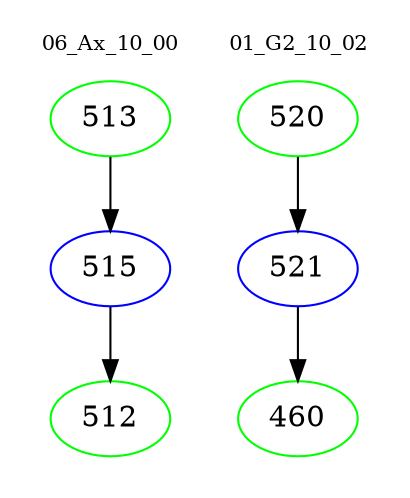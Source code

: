 digraph{
subgraph cluster_0 {
color = white
label = "06_Ax_10_00";
fontsize=10;
T0_513 [label="513", color="green"]
T0_513 -> T0_515 [color="black"]
T0_515 [label="515", color="blue"]
T0_515 -> T0_512 [color="black"]
T0_512 [label="512", color="green"]
}
subgraph cluster_1 {
color = white
label = "01_G2_10_02";
fontsize=10;
T1_520 [label="520", color="green"]
T1_520 -> T1_521 [color="black"]
T1_521 [label="521", color="blue"]
T1_521 -> T1_460 [color="black"]
T1_460 [label="460", color="green"]
}
}
